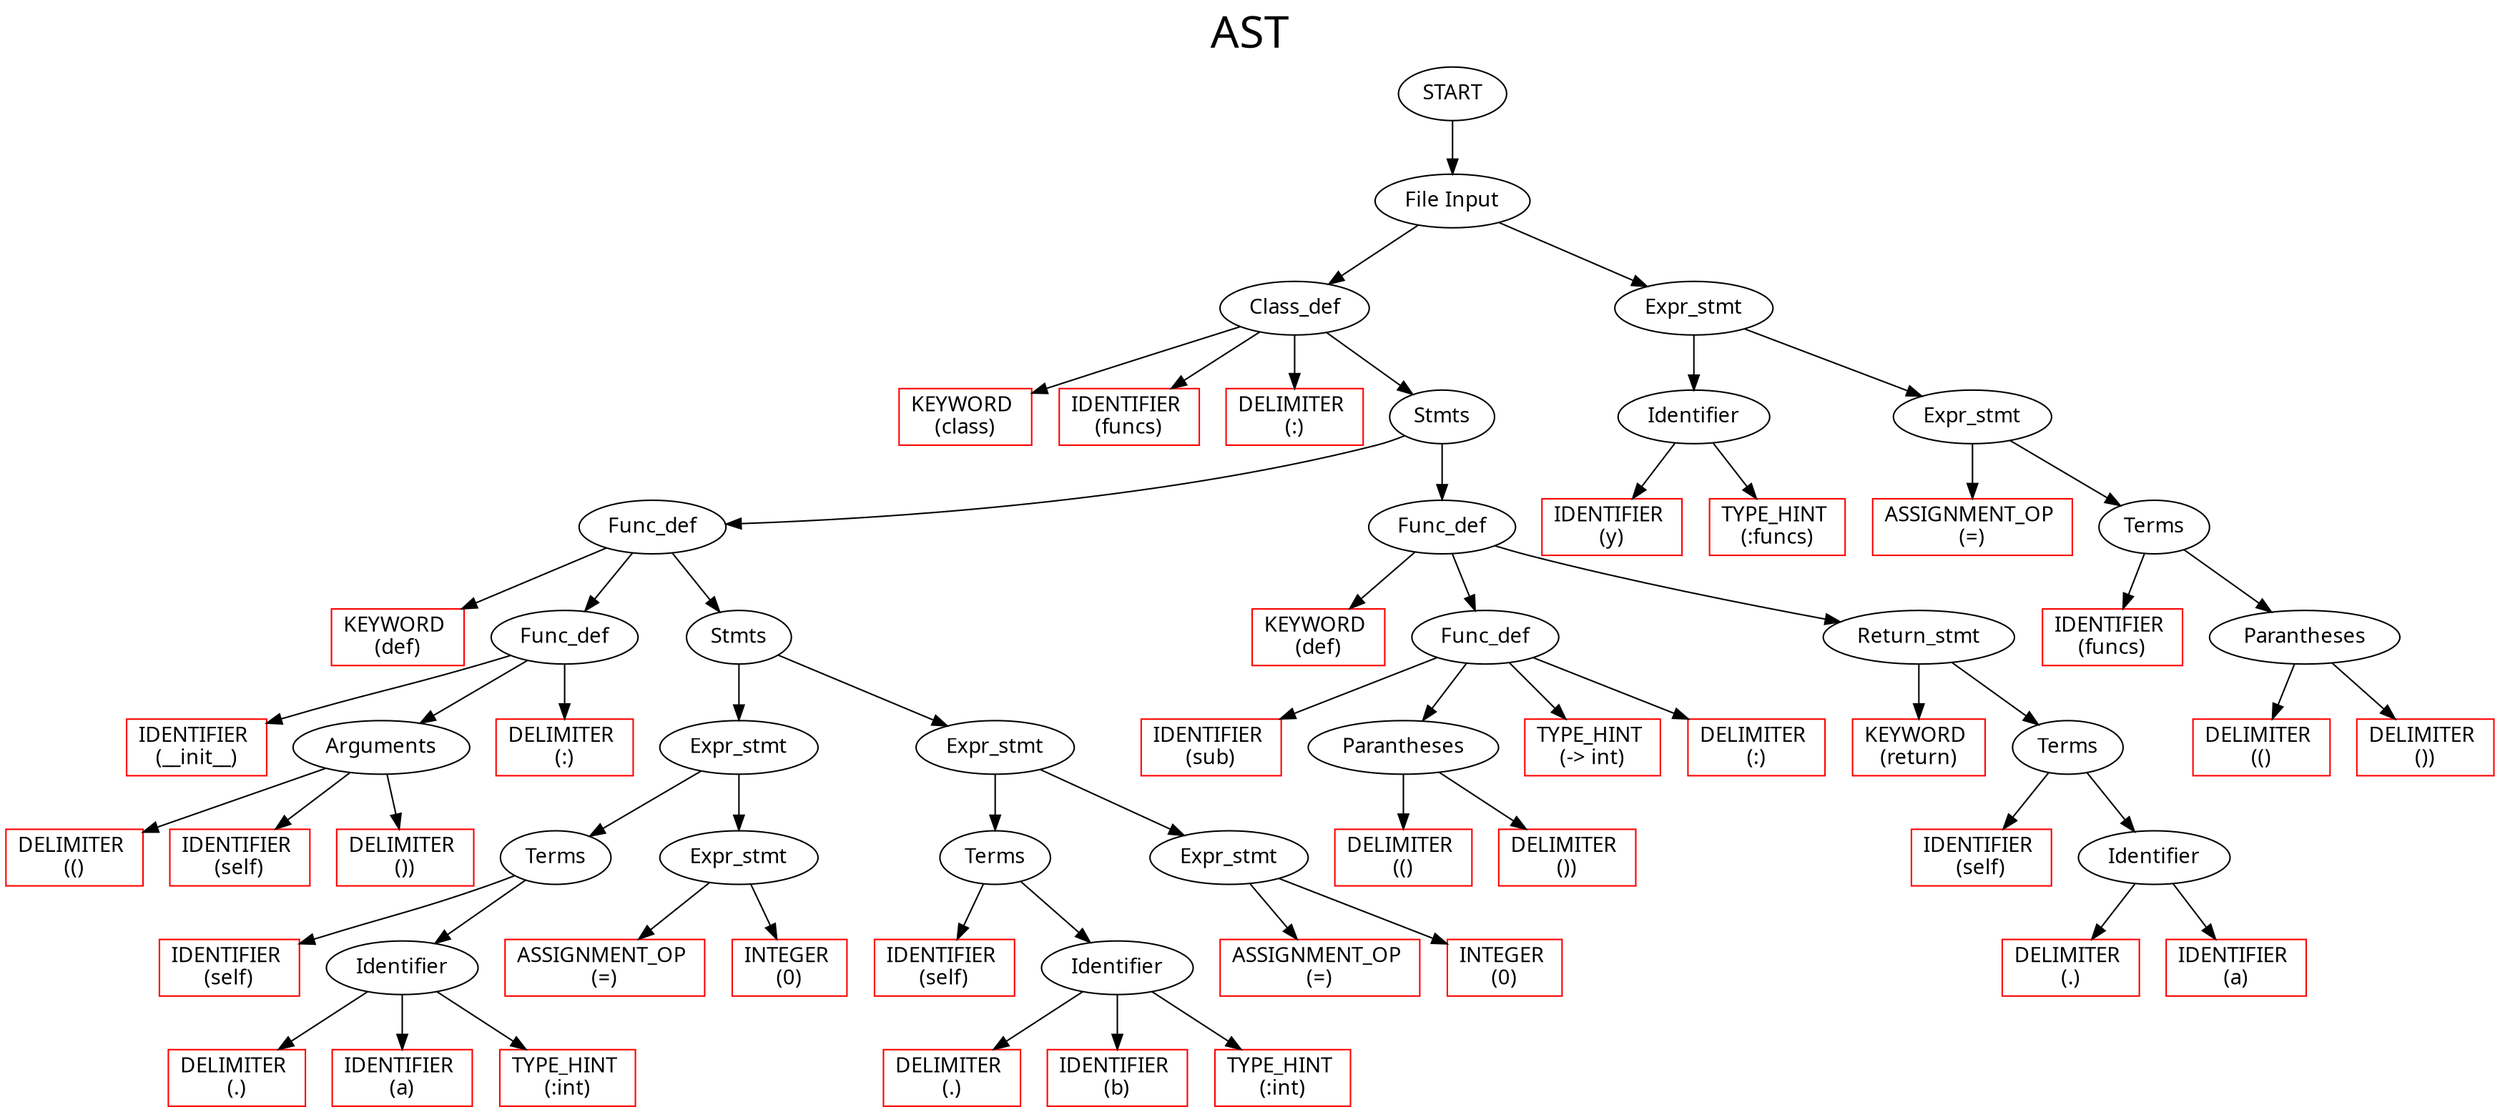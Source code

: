 digraph G{

label     = "AST"
fontname  = "Cascadia code"
fontsize  = 30
labelloc  = t

node   [ fontname="Cascadia code" ]
	139		[ style = solid label = "START"  ];
	139 -> 138
	138		[ style = solid label = "File Input"  ];
	138 -> 104
	104		[ style = solid label = "Class_def"  ];
	104 -> 0
	0		[ style = solid label = "KEYWORD 
(class)" color = red shape = rectangle ];
	104 -> 1
	1		[ style = solid label = "IDENTIFIER 
(funcs)" color = red shape = rectangle ];
	104 -> 2
	2		[ style = solid label = "DELIMITER 
(:)" color = red shape = rectangle ];
	104 -> 103
	103		[ style = solid label = "Stmts"  ];
	103 -> 75
	75		[ style = solid label = "Func_def"  ];
	75 -> 3
	3		[ style = solid label = "KEYWORD 
(def)" color = red shape = rectangle ];
	75 -> 11
	11		[ style = solid label = "Func_def"  ];
	11 -> 4
	4		[ style = solid label = "IDENTIFIER 
(__init__)" color = red shape = rectangle ];
	11 -> 9
	9		[ style = solid label = "Arguments"  ];
	9 -> 5
	5		[ style = solid label = "DELIMITER 
(()" color = red shape = rectangle ];
	9 -> 6
	6		[ style = solid label = "IDENTIFIER 
(self)" color = red shape = rectangle ];
	9 -> 7
	7		[ style = solid label = "DELIMITER 
())" color = red shape = rectangle ];
	11 -> 10
	10		[ style = solid label = "DELIMITER 
(:)" color = red shape = rectangle ];
	75 -> 74
	74		[ style = solid label = "Stmts"  ];
	74 -> 41
	41		[ style = solid label = "Expr_stmt"  ];
	41 -> 19
	19		[ style = solid label = "Terms"  ];
	19 -> 12
	12		[ style = solid label = "IDENTIFIER 
(self)" color = red shape = rectangle ];
	19 -> 16
	16		[ style = solid label = "Identifier"  ];
	16 -> 13
	13		[ style = solid label = "DELIMITER 
(.)" color = red shape = rectangle ];
	16 -> 14
	14		[ style = solid label = "IDENTIFIER 
(a)" color = red shape = rectangle ];
	16 -> 15
	15		[ style = solid label = "TYPE_HINT 
(:int)" color = red shape = rectangle ];
	41 -> 40
	40		[ style = solid label = "Expr_stmt"  ];
	40 -> 17
	17		[ style = solid label = "ASSIGNMENT_OP 
(=)" color = red shape = rectangle ];
	40 -> 29
	29		[ style = solid label = "INTEGER 
(0)" color = red shape = rectangle ];
	74 -> 72
	72		[ style = solid label = "Expr_stmt"  ];
	72 -> 50
	50		[ style = solid label = "Terms"  ];
	50 -> 43
	43		[ style = solid label = "IDENTIFIER 
(self)" color = red shape = rectangle ];
	50 -> 47
	47		[ style = solid label = "Identifier"  ];
	47 -> 44
	44		[ style = solid label = "DELIMITER 
(.)" color = red shape = rectangle ];
	47 -> 45
	45		[ style = solid label = "IDENTIFIER 
(b)" color = red shape = rectangle ];
	47 -> 46
	46		[ style = solid label = "TYPE_HINT 
(:int)" color = red shape = rectangle ];
	72 -> 71
	71		[ style = solid label = "Expr_stmt"  ];
	71 -> 48
	48		[ style = solid label = "ASSIGNMENT_OP 
(=)" color = red shape = rectangle ];
	71 -> 60
	60		[ style = solid label = "INTEGER 
(0)" color = red shape = rectangle ];
	103 -> 102
	102		[ style = solid label = "Func_def"  ];
	102 -> 76
	76		[ style = solid label = "KEYWORD 
(def)" color = red shape = rectangle ];
	102 -> 83
	83		[ style = solid label = "Func_def"  ];
	83 -> 77
	77		[ style = solid label = "IDENTIFIER 
(sub)" color = red shape = rectangle ];
	83 -> 80
	80		[ style = solid label = "Parantheses"  ];
	80 -> 78
	78		[ style = solid label = "DELIMITER 
(()" color = red shape = rectangle ];
	80 -> 79
	79		[ style = solid label = "DELIMITER 
())" color = red shape = rectangle ];
	83 -> 81
	81		[ style = solid label = "TYPE_HINT 
(-> int)" color = red shape = rectangle ];
	83 -> 82
	82		[ style = solid label = "DELIMITER 
(:)" color = red shape = rectangle ];
	102 -> 100
	100		[ style = solid label = "Return_stmt"  ];
	100 -> 84
	84		[ style = solid label = "KEYWORD 
(return)" color = red shape = rectangle ];
	100 -> 90
	90		[ style = solid label = "Terms"  ];
	90 -> 85
	85		[ style = solid label = "IDENTIFIER 
(self)" color = red shape = rectangle ];
	90 -> 88
	88		[ style = solid label = "Identifier"  ];
	88 -> 86
	86		[ style = solid label = "DELIMITER 
(.)" color = red shape = rectangle ];
	88 -> 87
	87		[ style = solid label = "IDENTIFIER 
(a)" color = red shape = rectangle ];
	138 -> 135
	135		[ style = solid label = "Expr_stmt"  ];
	135 -> 107
	107		[ style = solid label = "Identifier"  ];
	107 -> 105
	105		[ style = solid label = "IDENTIFIER 
(y)" color = red shape = rectangle ];
	107 -> 106
	106		[ style = solid label = "TYPE_HINT 
(:funcs)" color = red shape = rectangle ];
	135 -> 134
	134		[ style = solid label = "Expr_stmt"  ];
	134 -> 108
	108		[ style = solid label = "ASSIGNMENT_OP 
(=)" color = red shape = rectangle ];
	134 -> 124
	124		[ style = solid label = "Terms"  ];
	124 -> 119
	119		[ style = solid label = "IDENTIFIER 
(funcs)" color = red shape = rectangle ];
	124 -> 122
	122		[ style = solid label = "Parantheses"  ];
	122 -> 120
	120		[ style = solid label = "DELIMITER 
(()" color = red shape = rectangle ];
	122 -> 121
	121		[ style = solid label = "DELIMITER 
())" color = red shape = rectangle ];
}